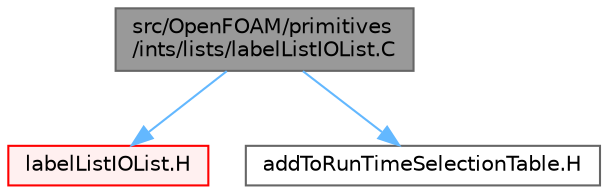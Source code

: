 digraph "src/OpenFOAM/primitives/ints/lists/labelListIOList.C"
{
 // LATEX_PDF_SIZE
  bgcolor="transparent";
  edge [fontname=Helvetica,fontsize=10,labelfontname=Helvetica,labelfontsize=10];
  node [fontname=Helvetica,fontsize=10,shape=box,height=0.2,width=0.4];
  Node1 [id="Node000001",label="src/OpenFOAM/primitives\l/ints/lists/labelListIOList.C",height=0.2,width=0.4,color="gray40", fillcolor="grey60", style="filled", fontcolor="black",tooltip=" "];
  Node1 -> Node2 [id="edge1_Node000001_Node000002",color="steelblue1",style="solid",tooltip=" "];
  Node2 [id="Node000002",label="labelListIOList.H",height=0.2,width=0.4,color="red", fillcolor="#FFF0F0", style="filled",URL="$labelListIOList_8H.html",tooltip=" "];
  Node1 -> Node127 [id="edge2_Node000001_Node000127",color="steelblue1",style="solid",tooltip=" "];
  Node127 [id="Node000127",label="addToRunTimeSelectionTable.H",height=0.2,width=0.4,color="grey40", fillcolor="white", style="filled",URL="$addToRunTimeSelectionTable_8H.html",tooltip="Macros for easy insertion into run-time selection tables."];
}
